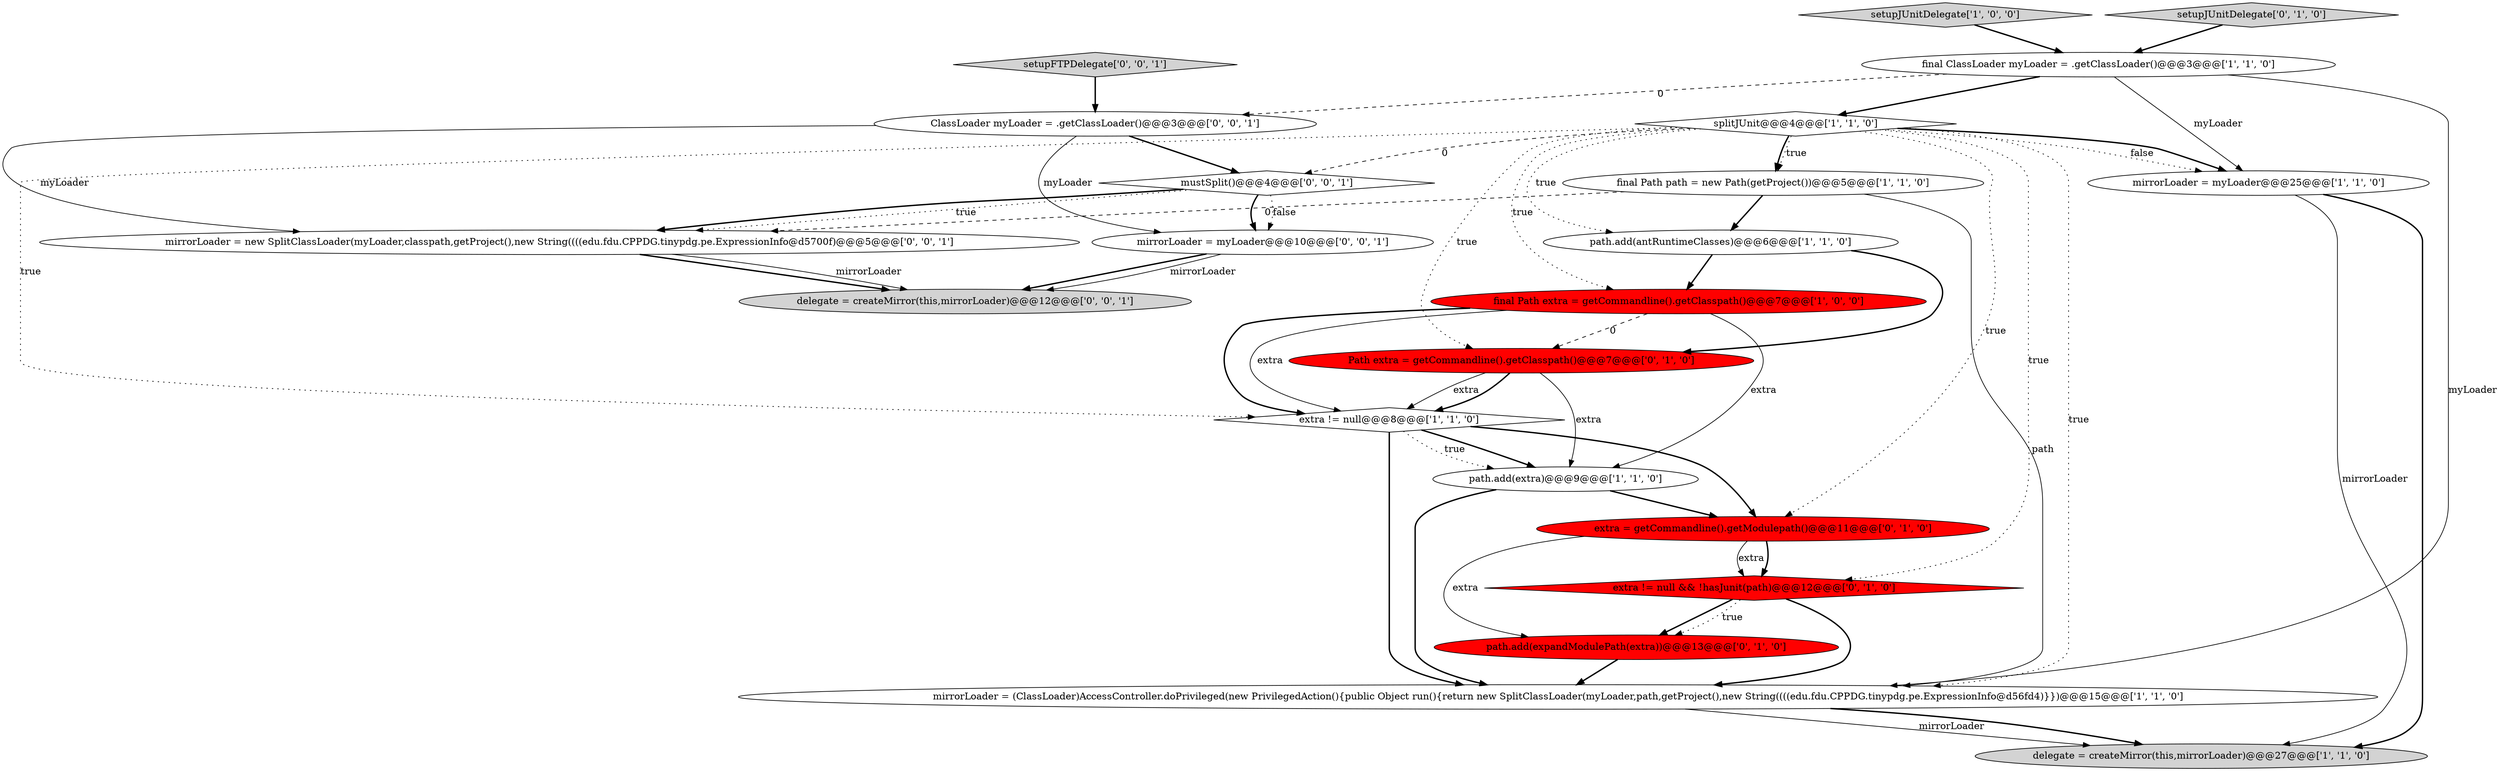 digraph {
3 [style = filled, label = "mirrorLoader = (ClassLoader)AccessController.doPrivileged(new PrivilegedAction(){public Object run(){return new SplitClassLoader(myLoader,path,getProject(),new String((((edu.fdu.CPPDG.tinypdg.pe.ExpressionInfo@d56fd4)}})@@@15@@@['1', '1', '0']", fillcolor = white, shape = ellipse image = "AAA0AAABBB1BBB"];
7 [style = filled, label = "path.add(antRuntimeClasses)@@@6@@@['1', '1', '0']", fillcolor = white, shape = ellipse image = "AAA0AAABBB1BBB"];
5 [style = filled, label = "setupJUnitDelegate['1', '0', '0']", fillcolor = lightgray, shape = diamond image = "AAA0AAABBB1BBB"];
21 [style = filled, label = "setupFTPDelegate['0', '0', '1']", fillcolor = lightgray, shape = diamond image = "AAA0AAABBB3BBB"];
6 [style = filled, label = "splitJUnit@@@4@@@['1', '1', '0']", fillcolor = white, shape = diamond image = "AAA0AAABBB1BBB"];
0 [style = filled, label = "final ClassLoader myLoader = .getClassLoader()@@@3@@@['1', '1', '0']", fillcolor = white, shape = ellipse image = "AAA0AAABBB1BBB"];
4 [style = filled, label = "mirrorLoader = myLoader@@@25@@@['1', '1', '0']", fillcolor = white, shape = ellipse image = "AAA0AAABBB1BBB"];
14 [style = filled, label = "Path extra = getCommandline().getClasspath()@@@7@@@['0', '1', '0']", fillcolor = red, shape = ellipse image = "AAA1AAABBB2BBB"];
16 [style = filled, label = "mirrorLoader = new SplitClassLoader(myLoader,classpath,getProject(),new String((((edu.fdu.CPPDG.tinypdg.pe.ExpressionInfo@d5700f)@@@5@@@['0', '0', '1']", fillcolor = white, shape = ellipse image = "AAA0AAABBB3BBB"];
17 [style = filled, label = "ClassLoader myLoader = .getClassLoader()@@@3@@@['0', '0', '1']", fillcolor = white, shape = ellipse image = "AAA0AAABBB3BBB"];
10 [style = filled, label = "delegate = createMirror(this,mirrorLoader)@@@27@@@['1', '1', '0']", fillcolor = lightgray, shape = ellipse image = "AAA0AAABBB1BBB"];
19 [style = filled, label = "delegate = createMirror(this,mirrorLoader)@@@12@@@['0', '0', '1']", fillcolor = lightgray, shape = ellipse image = "AAA0AAABBB3BBB"];
18 [style = filled, label = "mirrorLoader = myLoader@@@10@@@['0', '0', '1']", fillcolor = white, shape = ellipse image = "AAA0AAABBB3BBB"];
8 [style = filled, label = "final Path path = new Path(getProject())@@@5@@@['1', '1', '0']", fillcolor = white, shape = ellipse image = "AAA0AAABBB1BBB"];
20 [style = filled, label = "mustSplit()@@@4@@@['0', '0', '1']", fillcolor = white, shape = diamond image = "AAA0AAABBB3BBB"];
2 [style = filled, label = "path.add(extra)@@@9@@@['1', '1', '0']", fillcolor = white, shape = ellipse image = "AAA0AAABBB1BBB"];
12 [style = filled, label = "extra != null && !hasJunit(path)@@@12@@@['0', '1', '0']", fillcolor = red, shape = diamond image = "AAA1AAABBB2BBB"];
1 [style = filled, label = "final Path extra = getCommandline().getClasspath()@@@7@@@['1', '0', '0']", fillcolor = red, shape = ellipse image = "AAA1AAABBB1BBB"];
13 [style = filled, label = "extra = getCommandline().getModulepath()@@@11@@@['0', '1', '0']", fillcolor = red, shape = ellipse image = "AAA1AAABBB2BBB"];
9 [style = filled, label = "extra != null@@@8@@@['1', '1', '0']", fillcolor = white, shape = diamond image = "AAA0AAABBB1BBB"];
15 [style = filled, label = "path.add(expandModulePath(extra))@@@13@@@['0', '1', '0']", fillcolor = red, shape = ellipse image = "AAA1AAABBB2BBB"];
11 [style = filled, label = "setupJUnitDelegate['0', '1', '0']", fillcolor = lightgray, shape = diamond image = "AAA0AAABBB2BBB"];
6->4 [style = dotted, label="false"];
4->10 [style = bold, label=""];
8->16 [style = dashed, label="0"];
7->1 [style = bold, label=""];
14->2 [style = solid, label="extra"];
13->15 [style = solid, label="extra"];
1->14 [style = dashed, label="0"];
0->6 [style = bold, label=""];
9->2 [style = bold, label=""];
6->20 [style = dashed, label="0"];
2->3 [style = bold, label=""];
6->13 [style = dotted, label="true"];
12->15 [style = bold, label=""];
14->9 [style = solid, label="extra"];
18->19 [style = bold, label=""];
6->1 [style = dotted, label="true"];
12->15 [style = dotted, label="true"];
0->3 [style = solid, label="myLoader"];
3->10 [style = solid, label="mirrorLoader"];
16->19 [style = bold, label=""];
15->3 [style = bold, label=""];
0->17 [style = dashed, label="0"];
8->3 [style = solid, label="path"];
1->9 [style = bold, label=""];
8->7 [style = bold, label=""];
17->16 [style = solid, label="myLoader"];
2->13 [style = bold, label=""];
7->14 [style = bold, label=""];
20->18 [style = bold, label=""];
3->10 [style = bold, label=""];
6->4 [style = bold, label=""];
6->14 [style = dotted, label="true"];
11->0 [style = bold, label=""];
13->12 [style = bold, label=""];
20->16 [style = bold, label=""];
0->4 [style = solid, label="myLoader"];
5->0 [style = bold, label=""];
13->12 [style = solid, label="extra"];
6->9 [style = dotted, label="true"];
6->8 [style = dotted, label="true"];
9->2 [style = dotted, label="true"];
6->8 [style = bold, label=""];
6->7 [style = dotted, label="true"];
9->3 [style = bold, label=""];
14->9 [style = bold, label=""];
17->20 [style = bold, label=""];
12->3 [style = bold, label=""];
6->12 [style = dotted, label="true"];
20->18 [style = dotted, label="false"];
1->2 [style = solid, label="extra"];
6->3 [style = dotted, label="true"];
17->18 [style = solid, label="myLoader"];
1->9 [style = solid, label="extra"];
4->10 [style = solid, label="mirrorLoader"];
18->19 [style = solid, label="mirrorLoader"];
21->17 [style = bold, label=""];
20->16 [style = dotted, label="true"];
9->13 [style = bold, label=""];
16->19 [style = solid, label="mirrorLoader"];
}
